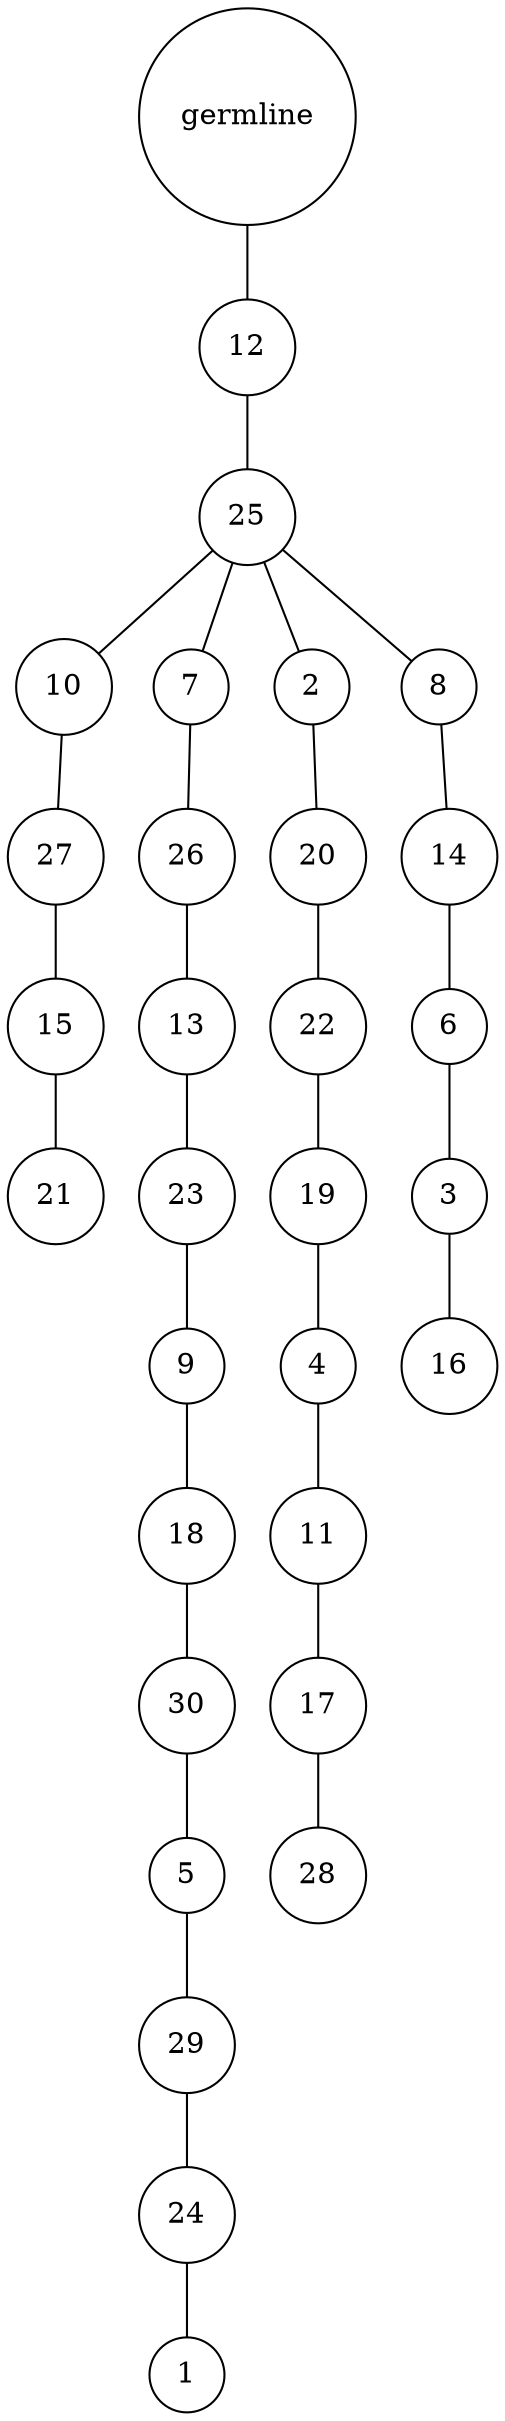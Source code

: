 graph {
	rankdir=UD;
	splines=line;
	node [shape=circle]
	"0x7faee578f400" [label="germline"];
	"0x7faee578f430" [label="12"];
	"0x7faee578f400" -- "0x7faee578f430" ;
	"0x7faee578f460" [label="25"];
	"0x7faee578f430" -- "0x7faee578f460" ;
	"0x7faee578f490" [label="10"];
	"0x7faee578f460" -- "0x7faee578f490" ;
	"0x7faee578f4c0" [label="27"];
	"0x7faee578f490" -- "0x7faee578f4c0" ;
	"0x7faee578f4f0" [label="15"];
	"0x7faee578f4c0" -- "0x7faee578f4f0" ;
	"0x7faee578f520" [label="21"];
	"0x7faee578f4f0" -- "0x7faee578f520" ;
	"0x7faee578f550" [label="7"];
	"0x7faee578f460" -- "0x7faee578f550" ;
	"0x7faee578f580" [label="26"];
	"0x7faee578f550" -- "0x7faee578f580" ;
	"0x7faee578f5b0" [label="13"];
	"0x7faee578f580" -- "0x7faee578f5b0" ;
	"0x7faee578f5e0" [label="23"];
	"0x7faee578f5b0" -- "0x7faee578f5e0" ;
	"0x7faee578f610" [label="9"];
	"0x7faee578f5e0" -- "0x7faee578f610" ;
	"0x7faee578f640" [label="18"];
	"0x7faee578f610" -- "0x7faee578f640" ;
	"0x7faee578f670" [label="30"];
	"0x7faee578f640" -- "0x7faee578f670" ;
	"0x7faee578f6a0" [label="5"];
	"0x7faee578f670" -- "0x7faee578f6a0" ;
	"0x7faee578f6d0" [label="29"];
	"0x7faee578f6a0" -- "0x7faee578f6d0" ;
	"0x7faee578f700" [label="24"];
	"0x7faee578f6d0" -- "0x7faee578f700" ;
	"0x7faee578f730" [label="1"];
	"0x7faee578f700" -- "0x7faee578f730" ;
	"0x7faee578f760" [label="2"];
	"0x7faee578f460" -- "0x7faee578f760" ;
	"0x7faee578f790" [label="20"];
	"0x7faee578f760" -- "0x7faee578f790" ;
	"0x7faee578f7c0" [label="22"];
	"0x7faee578f790" -- "0x7faee578f7c0" ;
	"0x7faee578f7f0" [label="19"];
	"0x7faee578f7c0" -- "0x7faee578f7f0" ;
	"0x7faee578f820" [label="4"];
	"0x7faee578f7f0" -- "0x7faee578f820" ;
	"0x7faee578f850" [label="11"];
	"0x7faee578f820" -- "0x7faee578f850" ;
	"0x7faee578f880" [label="17"];
	"0x7faee578f850" -- "0x7faee578f880" ;
	"0x7faee578f8b0" [label="28"];
	"0x7faee578f880" -- "0x7faee578f8b0" ;
	"0x7faee578f8e0" [label="8"];
	"0x7faee578f460" -- "0x7faee578f8e0" ;
	"0x7faee578f910" [label="14"];
	"0x7faee578f8e0" -- "0x7faee578f910" ;
	"0x7faee578f940" [label="6"];
	"0x7faee578f910" -- "0x7faee578f940" ;
	"0x7faee578f970" [label="3"];
	"0x7faee578f940" -- "0x7faee578f970" ;
	"0x7faee578f9a0" [label="16"];
	"0x7faee578f970" -- "0x7faee578f9a0" ;
}
